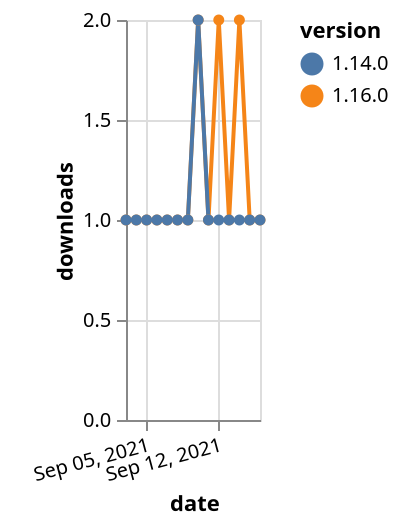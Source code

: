 {"$schema": "https://vega.github.io/schema/vega-lite/v5.json", "description": "A simple bar chart with embedded data.", "data": {"values": [{"date": "2021-09-03", "total": 182, "delta": 1, "version": "1.16.0"}, {"date": "2021-09-04", "total": 183, "delta": 1, "version": "1.16.0"}, {"date": "2021-09-05", "total": 184, "delta": 1, "version": "1.16.0"}, {"date": "2021-09-06", "total": 185, "delta": 1, "version": "1.16.0"}, {"date": "2021-09-07", "total": 186, "delta": 1, "version": "1.16.0"}, {"date": "2021-09-08", "total": 187, "delta": 1, "version": "1.16.0"}, {"date": "2021-09-09", "total": 188, "delta": 1, "version": "1.16.0"}, {"date": "2021-09-10", "total": 190, "delta": 2, "version": "1.16.0"}, {"date": "2021-09-11", "total": 191, "delta": 1, "version": "1.16.0"}, {"date": "2021-09-12", "total": 193, "delta": 2, "version": "1.16.0"}, {"date": "2021-09-13", "total": 194, "delta": 1, "version": "1.16.0"}, {"date": "2021-09-14", "total": 196, "delta": 2, "version": "1.16.0"}, {"date": "2021-09-15", "total": 197, "delta": 1, "version": "1.16.0"}, {"date": "2021-09-16", "total": 198, "delta": 1, "version": "1.16.0"}, {"date": "2021-09-03", "total": 15398, "delta": 1, "version": "1.14.0"}, {"date": "2021-09-04", "total": 15399, "delta": 1, "version": "1.14.0"}, {"date": "2021-09-05", "total": 15400, "delta": 1, "version": "1.14.0"}, {"date": "2021-09-06", "total": 15401, "delta": 1, "version": "1.14.0"}, {"date": "2021-09-07", "total": 15402, "delta": 1, "version": "1.14.0"}, {"date": "2021-09-08", "total": 15403, "delta": 1, "version": "1.14.0"}, {"date": "2021-09-09", "total": 15404, "delta": 1, "version": "1.14.0"}, {"date": "2021-09-10", "total": 15406, "delta": 2, "version": "1.14.0"}, {"date": "2021-09-11", "total": 15407, "delta": 1, "version": "1.14.0"}, {"date": "2021-09-12", "total": 15408, "delta": 1, "version": "1.14.0"}, {"date": "2021-09-13", "total": 15409, "delta": 1, "version": "1.14.0"}, {"date": "2021-09-14", "total": 15410, "delta": 1, "version": "1.14.0"}, {"date": "2021-09-15", "total": 15411, "delta": 1, "version": "1.14.0"}, {"date": "2021-09-16", "total": 15412, "delta": 1, "version": "1.14.0"}]}, "width": "container", "mark": {"type": "line", "point": {"filled": true}}, "encoding": {"x": {"field": "date", "type": "temporal", "timeUnit": "yearmonthdate", "title": "date", "axis": {"labelAngle": -15}}, "y": {"field": "delta", "type": "quantitative", "title": "downloads"}, "color": {"field": "version", "type": "nominal"}, "tooltip": {"field": "delta"}}}
